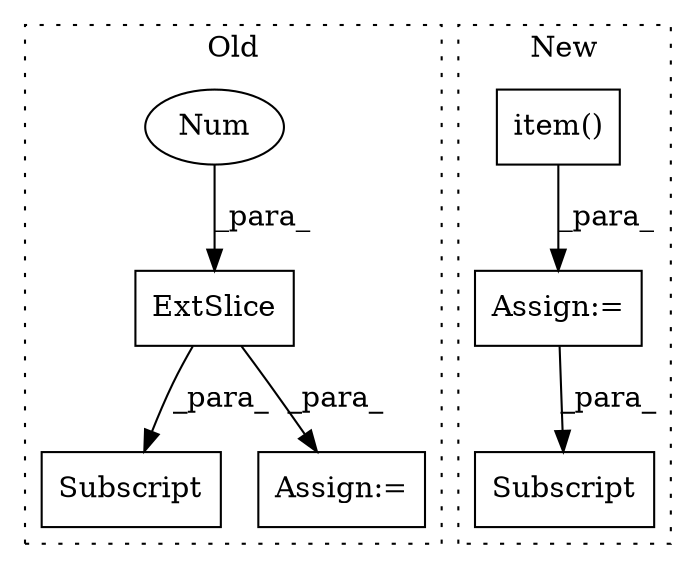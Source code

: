 digraph G {
subgraph cluster0 {
1 [label="ExtSlice" a="85" s="19114" l="5" shape="box"];
3 [label="Subscript" a="63" s="19114,0" l="11,0" shape="box"];
5 [label="Assign:=" a="68" s="19138" l="3" shape="box"];
6 [label="Num" a="76" s="19123" l="1" shape="ellipse"];
label = "Old";
style="dotted";
}
subgraph cluster1 {
2 [label="item()" a="75" s="20039" l="43" shape="box"];
4 [label="Assign:=" a="68" s="20036" l="3" shape="box"];
7 [label="Subscript" a="63" s="20153,0" l="39,0" shape="box"];
label = "New";
style="dotted";
}
1 -> 3 [label="_para_"];
1 -> 5 [label="_para_"];
2 -> 4 [label="_para_"];
4 -> 7 [label="_para_"];
6 -> 1 [label="_para_"];
}